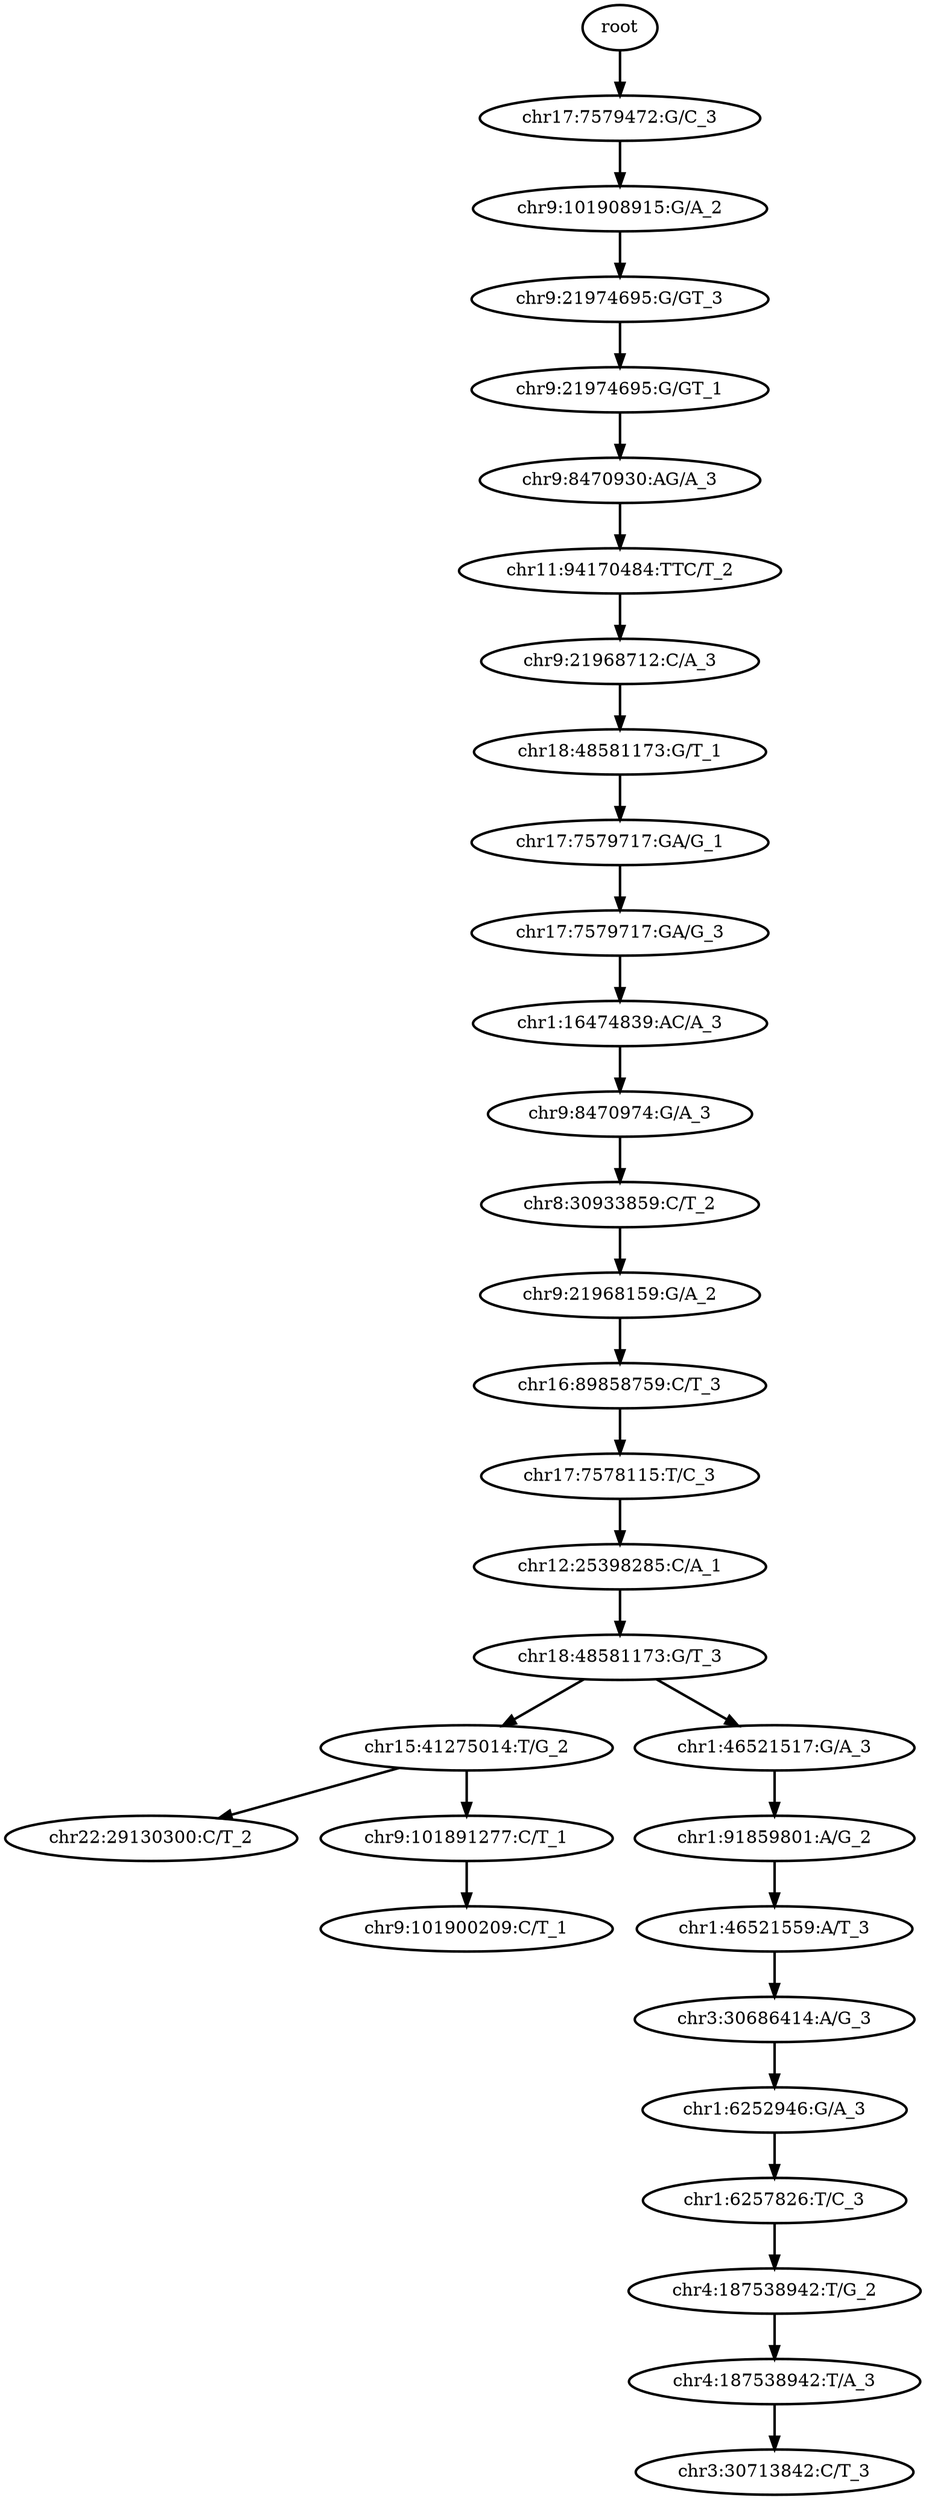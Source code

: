 digraph N {
	overlap="false"
	rankdir="TB"
	0 [label="root", style="bold"];
	1 [label="chr17:7579472:G/C_3", style="bold"];
	2 [label="chr9:101908915:G/A_2", style="bold"];
	3 [label="chr9:21974695:G/GT_3", style="bold"];
	4 [label="chr9:21974695:G/GT_1", style="bold"];
	5 [label="chr9:8470930:AG/A_3", style="bold"];
	6 [label="chr11:94170484:TTC/T_2", style="bold"];
	7 [label="chr9:21968712:C/A_3", style="bold"];
	8 [label="chr18:48581173:G/T_1", style="bold"];
	9 [label="chr17:7579717:GA/G_1", style="bold"];
	10 [label="chr17:7579717:GA/G_3", style="bold"];
	11 [label="chr1:16474839:AC/A_3", style="bold"];
	12 [label="chr9:8470974:G/A_3", style="bold"];
	13 [label="chr8:30933859:C/T_2", style="bold"];
	14 [label="chr9:21968159:G/A_2", style="bold"];
	15 [label="chr16:89858759:C/T_3", style="bold"];
	16 [label="chr17:7578115:T/C_3", style="bold"];
	17 [label="chr12:25398285:C/A_1", style="bold"];
	18 [label="chr18:48581173:G/T_3", style="bold"];
	19 [label="chr15:41275014:T/G_2", style="bold"];
	20 [label="chr22:29130300:C/T_2", style="bold"];
	21 [label="chr1:46521517:G/A_3", style="bold"];
	22 [label="chr1:91859801:A/G_2", style="bold"];
	23 [label="chr1:46521559:A/T_3", style="bold"];
	24 [label="chr3:30686414:A/G_3", style="bold"];
	25 [label="chr1:6252946:G/A_3", style="bold"];
	26 [label="chr1:6257826:T/C_3", style="bold"];
	27 [label="chr4:187538942:T/G_2", style="bold"];
	28 [label="chr4:187538942:T/A_3", style="bold"];
	29 [label="chr3:30713842:C/T_3", style="bold"];
	30 [label="chr9:101891277:C/T_1", style="bold"];
	31 [label="chr9:101900209:C/T_1", style="bold"];
	0 -> 1 [style="bold"];
	1 -> 2 [style="bold"];
	2 -> 3 [style="bold"];
	3 -> 4 [style="bold"];
	4 -> 5 [style="bold"];
	5 -> 6 [style="bold"];
	6 -> 7 [style="bold"];
	7 -> 8 [style="bold"];
	8 -> 9 [style="bold"];
	9 -> 10 [style="bold"];
	10 -> 11 [style="bold"];
	11 -> 12 [style="bold"];
	12 -> 13 [style="bold"];
	13 -> 14 [style="bold"];
	14 -> 15 [style="bold"];
	15 -> 16 [style="bold"];
	16 -> 17 [style="bold"];
	17 -> 18 [style="bold"];
	18 -> 19 [style="bold"];
	18 -> 21 [style="bold"];
	19 -> 20 [style="bold"];
	19 -> 30 [style="bold"];
	21 -> 22 [style="bold"];
	22 -> 23 [style="bold"];
	23 -> 24 [style="bold"];
	24 -> 25 [style="bold"];
	25 -> 26 [style="bold"];
	26 -> 27 [style="bold"];
	27 -> 28 [style="bold"];
	28 -> 29 [style="bold"];
	30 -> 31 [style="bold"];
}